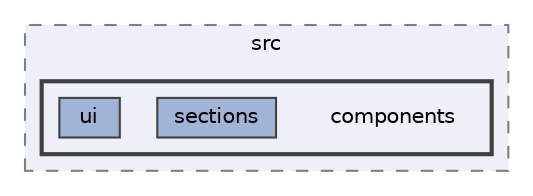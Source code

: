 digraph "components"
{
 // INTERACTIVE_SVG=YES
 // LATEX_PDF_SIZE
  bgcolor="transparent";
  edge [fontname=Helvetica,fontsize=10,labelfontname=Helvetica,labelfontsize=10];
  node [fontname=Helvetica,fontsize=10,shape=box,height=0.2,width=0.4];
  compound=true
  subgraph clusterdir_7acbd7db4f5f08f4b8417b337cf78606 {
    graph [ bgcolor="#edf0f7", pencolor="grey50", label="src", fontname=Helvetica,fontsize=10 style="filled,dashed", URL="dir_7acbd7db4f5f08f4b8417b337cf78606.html",tooltip=""]
  subgraph clusterdir_d76f8d11c38386109f28228d4624fd7d {
    graph [ bgcolor="#edf0f7", pencolor="grey25", label="", fontname=Helvetica,fontsize=10 style="filled,bold", URL="dir_d76f8d11c38386109f28228d4624fd7d.html",tooltip=""]
    dir_d76f8d11c38386109f28228d4624fd7d [shape=plaintext, label="components"];
  dir_0109d30961b6761b222380573fad2194 [label="sections", fillcolor="#a2b4d6", color="grey25", style="filled", URL="dir_0109d30961b6761b222380573fad2194.html",tooltip=""];
  dir_bf573ec1b0aaa42b7e09cb1f29d0c84b [label="ui", fillcolor="#a2b4d6", color="grey25", style="filled", URL="dir_bf573ec1b0aaa42b7e09cb1f29d0c84b.html",tooltip=""];
  }
  }
}
